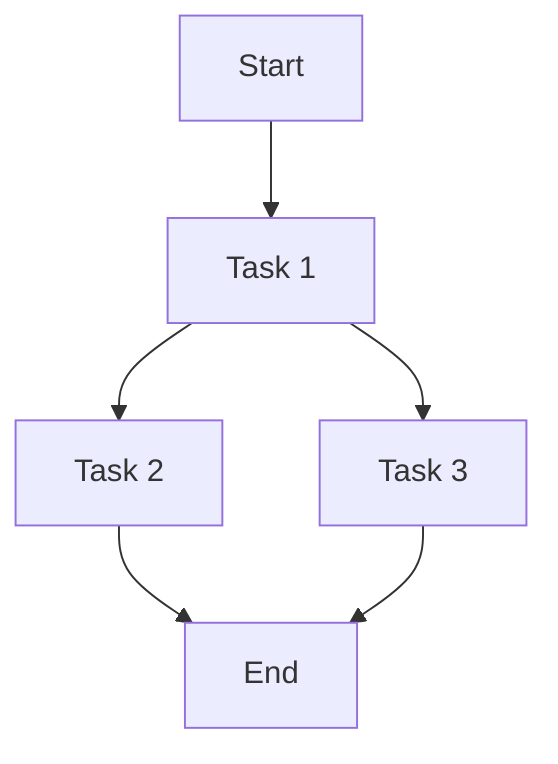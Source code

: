 graph TD;
    A["Start"] --> B["Task 1"];
    B --> C["Task 2"];
    B --> D["Task 3"];
    C --> E["End"];
    D --> E;